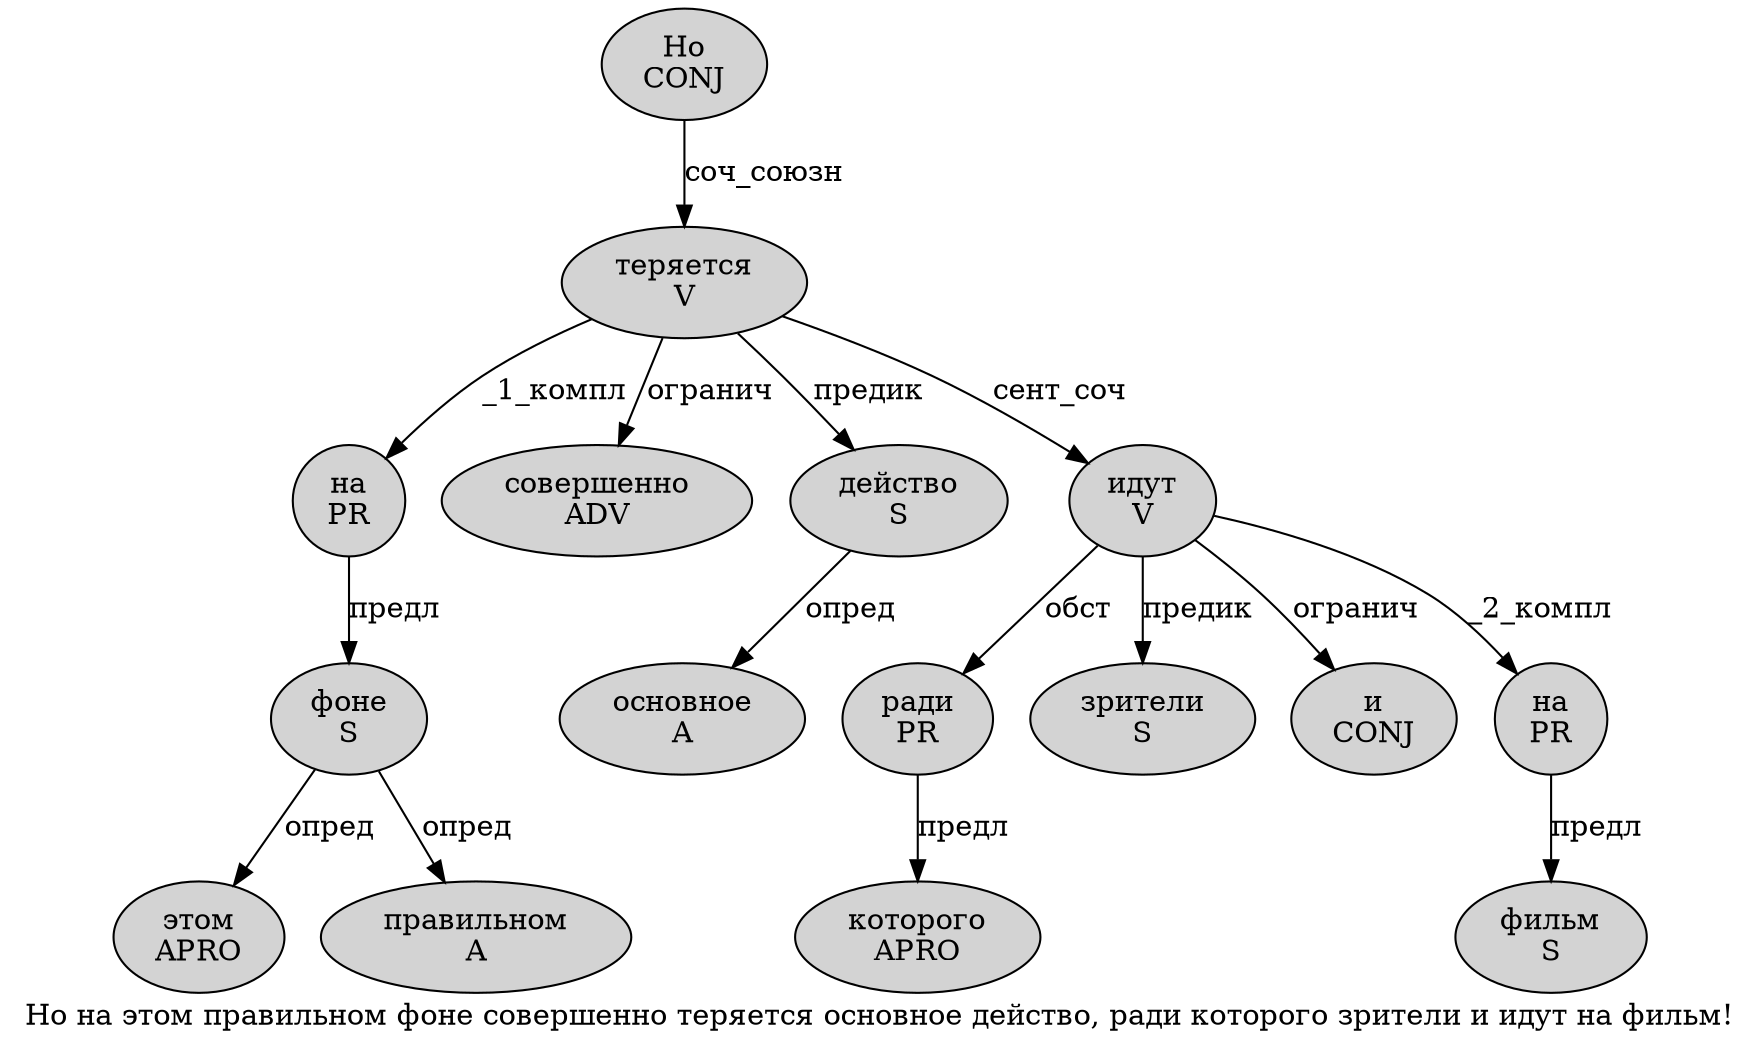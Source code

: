 digraph SENTENCE_4511 {
	graph [label="Но на этом правильном фоне совершенно теряется основное действо, ради которого зрители и идут на фильм!"]
	node [style=filled]
		0 [label="Но
CONJ" color="" fillcolor=lightgray penwidth=1 shape=ellipse]
		1 [label="на
PR" color="" fillcolor=lightgray penwidth=1 shape=ellipse]
		2 [label="этом
APRO" color="" fillcolor=lightgray penwidth=1 shape=ellipse]
		3 [label="правильном
A" color="" fillcolor=lightgray penwidth=1 shape=ellipse]
		4 [label="фоне
S" color="" fillcolor=lightgray penwidth=1 shape=ellipse]
		5 [label="совершенно
ADV" color="" fillcolor=lightgray penwidth=1 shape=ellipse]
		6 [label="теряется
V" color="" fillcolor=lightgray penwidth=1 shape=ellipse]
		7 [label="основное
A" color="" fillcolor=lightgray penwidth=1 shape=ellipse]
		8 [label="действо
S" color="" fillcolor=lightgray penwidth=1 shape=ellipse]
		10 [label="ради
PR" color="" fillcolor=lightgray penwidth=1 shape=ellipse]
		11 [label="которого
APRO" color="" fillcolor=lightgray penwidth=1 shape=ellipse]
		12 [label="зрители
S" color="" fillcolor=lightgray penwidth=1 shape=ellipse]
		13 [label="и
CONJ" color="" fillcolor=lightgray penwidth=1 shape=ellipse]
		14 [label="идут
V" color="" fillcolor=lightgray penwidth=1 shape=ellipse]
		15 [label="на
PR" color="" fillcolor=lightgray penwidth=1 shape=ellipse]
		16 [label="фильм
S" color="" fillcolor=lightgray penwidth=1 shape=ellipse]
			10 -> 11 [label="предл"]
			8 -> 7 [label="опред"]
			14 -> 10 [label="обст"]
			14 -> 12 [label="предик"]
			14 -> 13 [label="огранич"]
			14 -> 15 [label="_2_компл"]
			6 -> 1 [label="_1_компл"]
			6 -> 5 [label="огранич"]
			6 -> 8 [label="предик"]
			6 -> 14 [label="сент_соч"]
			15 -> 16 [label="предл"]
			0 -> 6 [label="соч_союзн"]
			4 -> 2 [label="опред"]
			4 -> 3 [label="опред"]
			1 -> 4 [label="предл"]
}